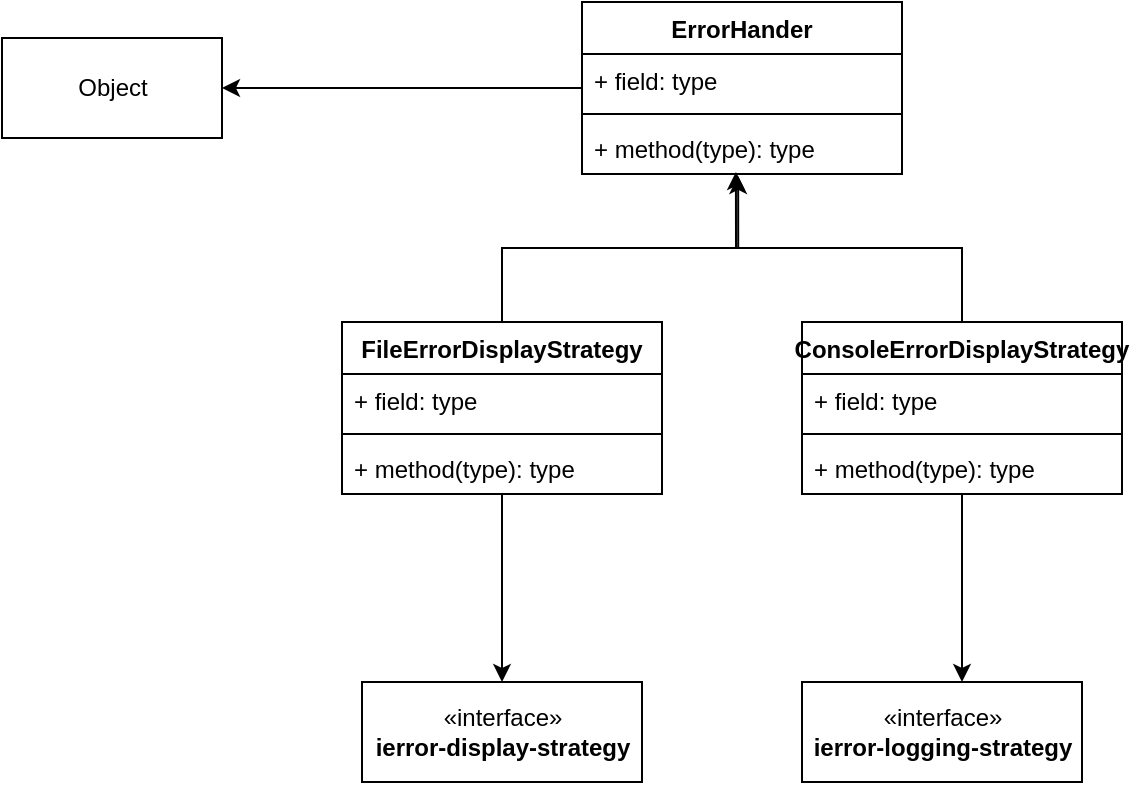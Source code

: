 <mxfile version="14.1.8" type="device"><diagram id="oqh7k02A3biLbqp0Unim" name="Page-1"><mxGraphModel dx="1106" dy="830" grid="1" gridSize="10" guides="1" tooltips="1" connect="1" arrows="1" fold="1" page="1" pageScale="1" pageWidth="850" pageHeight="1100" math="0" shadow="0"><root><mxCell id="0"/><mxCell id="1" parent="0"/><mxCell id="mBKvronA3Jqwu7q67FNN-1" value="«interface»&lt;br&gt;&lt;b&gt;ierror-display-strategy&lt;/b&gt;" style="html=1;" vertex="1" parent="1"><mxGeometry x="340" y="470" width="140" height="50" as="geometry"/></mxCell><mxCell id="mBKvronA3Jqwu7q67FNN-2" value="«interface»&lt;br&gt;&lt;b&gt;ierror-logging-strategy&lt;/b&gt;" style="html=1;" vertex="1" parent="1"><mxGeometry x="560" y="470" width="140" height="50" as="geometry"/></mxCell><mxCell id="mBKvronA3Jqwu7q67FNN-7" style="edgeStyle=orthogonalEdgeStyle;rounded=0;orthogonalLoop=1;jettySize=auto;html=1;" edge="1" parent="1" source="mBKvronA3Jqwu7q67FNN-3" target="mBKvronA3Jqwu7q67FNN-1"><mxGeometry relative="1" as="geometry"/></mxCell><mxCell id="mBKvronA3Jqwu7q67FNN-18" style="edgeStyle=orthogonalEdgeStyle;rounded=0;orthogonalLoop=1;jettySize=auto;html=1;entryX=0.488;entryY=1.038;entryDx=0;entryDy=0;entryPerimeter=0;" edge="1" parent="1" source="mBKvronA3Jqwu7q67FNN-3" target="mBKvronA3Jqwu7q67FNN-16"><mxGeometry relative="1" as="geometry"/></mxCell><mxCell id="mBKvronA3Jqwu7q67FNN-3" value="FileErrorDisplayStrategy" style="swimlane;fontStyle=1;align=center;verticalAlign=top;childLayout=stackLayout;horizontal=1;startSize=26;horizontalStack=0;resizeParent=1;resizeParentMax=0;resizeLast=0;collapsible=1;marginBottom=0;" vertex="1" parent="1"><mxGeometry x="330" y="290" width="160" height="86" as="geometry"/></mxCell><mxCell id="mBKvronA3Jqwu7q67FNN-4" value="+ field: type" style="text;strokeColor=none;fillColor=none;align=left;verticalAlign=top;spacingLeft=4;spacingRight=4;overflow=hidden;rotatable=0;points=[[0,0.5],[1,0.5]];portConstraint=eastwest;" vertex="1" parent="mBKvronA3Jqwu7q67FNN-3"><mxGeometry y="26" width="160" height="26" as="geometry"/></mxCell><mxCell id="mBKvronA3Jqwu7q67FNN-5" value="" style="line;strokeWidth=1;fillColor=none;align=left;verticalAlign=middle;spacingTop=-1;spacingLeft=3;spacingRight=3;rotatable=0;labelPosition=right;points=[];portConstraint=eastwest;" vertex="1" parent="mBKvronA3Jqwu7q67FNN-3"><mxGeometry y="52" width="160" height="8" as="geometry"/></mxCell><mxCell id="mBKvronA3Jqwu7q67FNN-6" value="+ method(type): type" style="text;strokeColor=none;fillColor=none;align=left;verticalAlign=top;spacingLeft=4;spacingRight=4;overflow=hidden;rotatable=0;points=[[0,0.5],[1,0.5]];portConstraint=eastwest;" vertex="1" parent="mBKvronA3Jqwu7q67FNN-3"><mxGeometry y="60" width="160" height="26" as="geometry"/></mxCell><mxCell id="mBKvronA3Jqwu7q67FNN-8" style="edgeStyle=orthogonalEdgeStyle;rounded=0;orthogonalLoop=1;jettySize=auto;html=1;" edge="1" parent="1" source="mBKvronA3Jqwu7q67FNN-9"><mxGeometry relative="1" as="geometry"><mxPoint x="640" y="470" as="targetPoint"/></mxGeometry></mxCell><mxCell id="mBKvronA3Jqwu7q67FNN-19" style="edgeStyle=orthogonalEdgeStyle;rounded=0;orthogonalLoop=1;jettySize=auto;html=1;entryX=0.481;entryY=0.962;entryDx=0;entryDy=0;entryPerimeter=0;" edge="1" parent="1" source="mBKvronA3Jqwu7q67FNN-9" target="mBKvronA3Jqwu7q67FNN-16"><mxGeometry relative="1" as="geometry"/></mxCell><mxCell id="mBKvronA3Jqwu7q67FNN-9" value="ConsoleErrorDisplayStrategy" style="swimlane;fontStyle=1;align=center;verticalAlign=top;childLayout=stackLayout;horizontal=1;startSize=26;horizontalStack=0;resizeParent=1;resizeParentMax=0;resizeLast=0;collapsible=1;marginBottom=0;" vertex="1" parent="1"><mxGeometry x="560" y="290" width="160" height="86" as="geometry"/></mxCell><mxCell id="mBKvronA3Jqwu7q67FNN-10" value="+ field: type" style="text;strokeColor=none;fillColor=none;align=left;verticalAlign=top;spacingLeft=4;spacingRight=4;overflow=hidden;rotatable=0;points=[[0,0.5],[1,0.5]];portConstraint=eastwest;" vertex="1" parent="mBKvronA3Jqwu7q67FNN-9"><mxGeometry y="26" width="160" height="26" as="geometry"/></mxCell><mxCell id="mBKvronA3Jqwu7q67FNN-11" value="" style="line;strokeWidth=1;fillColor=none;align=left;verticalAlign=middle;spacingTop=-1;spacingLeft=3;spacingRight=3;rotatable=0;labelPosition=right;points=[];portConstraint=eastwest;" vertex="1" parent="mBKvronA3Jqwu7q67FNN-9"><mxGeometry y="52" width="160" height="8" as="geometry"/></mxCell><mxCell id="mBKvronA3Jqwu7q67FNN-12" value="+ method(type): type" style="text;strokeColor=none;fillColor=none;align=left;verticalAlign=top;spacingLeft=4;spacingRight=4;overflow=hidden;rotatable=0;points=[[0,0.5],[1,0.5]];portConstraint=eastwest;" vertex="1" parent="mBKvronA3Jqwu7q67FNN-9"><mxGeometry y="60" width="160" height="26" as="geometry"/></mxCell><mxCell id="mBKvronA3Jqwu7q67FNN-20" style="edgeStyle=orthogonalEdgeStyle;rounded=0;orthogonalLoop=1;jettySize=auto;html=1;entryX=1;entryY=0.5;entryDx=0;entryDy=0;" edge="1" parent="1" source="mBKvronA3Jqwu7q67FNN-13" target="mBKvronA3Jqwu7q67FNN-17"><mxGeometry relative="1" as="geometry"/></mxCell><mxCell id="mBKvronA3Jqwu7q67FNN-13" value="ErrorHander" style="swimlane;fontStyle=1;align=center;verticalAlign=top;childLayout=stackLayout;horizontal=1;startSize=26;horizontalStack=0;resizeParent=1;resizeParentMax=0;resizeLast=0;collapsible=1;marginBottom=0;" vertex="1" parent="1"><mxGeometry x="450" y="130" width="160" height="86" as="geometry"/></mxCell><mxCell id="mBKvronA3Jqwu7q67FNN-14" value="+ field: type" style="text;strokeColor=none;fillColor=none;align=left;verticalAlign=top;spacingLeft=4;spacingRight=4;overflow=hidden;rotatable=0;points=[[0,0.5],[1,0.5]];portConstraint=eastwest;" vertex="1" parent="mBKvronA3Jqwu7q67FNN-13"><mxGeometry y="26" width="160" height="26" as="geometry"/></mxCell><mxCell id="mBKvronA3Jqwu7q67FNN-15" value="" style="line;strokeWidth=1;fillColor=none;align=left;verticalAlign=middle;spacingTop=-1;spacingLeft=3;spacingRight=3;rotatable=0;labelPosition=right;points=[];portConstraint=eastwest;" vertex="1" parent="mBKvronA3Jqwu7q67FNN-13"><mxGeometry y="52" width="160" height="8" as="geometry"/></mxCell><mxCell id="mBKvronA3Jqwu7q67FNN-16" value="+ method(type): type" style="text;strokeColor=none;fillColor=none;align=left;verticalAlign=top;spacingLeft=4;spacingRight=4;overflow=hidden;rotatable=0;points=[[0,0.5],[1,0.5]];portConstraint=eastwest;" vertex="1" parent="mBKvronA3Jqwu7q67FNN-13"><mxGeometry y="60" width="160" height="26" as="geometry"/></mxCell><mxCell id="mBKvronA3Jqwu7q67FNN-17" value="Object" style="html=1;" vertex="1" parent="1"><mxGeometry x="160" y="148" width="110" height="50" as="geometry"/></mxCell></root></mxGraphModel></diagram></mxfile>
